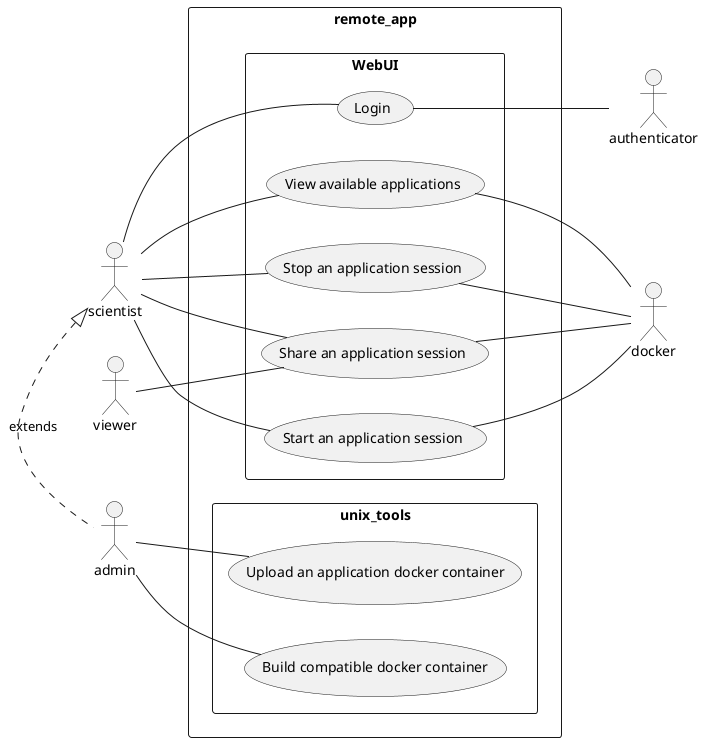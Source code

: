 @startuml
left to right direction

actor scientist
actor viewer
actor admin
actor docker
actor authenticator

scientist <|. admin : extends

rectangle remote_app {
rectangle  WebUI {
(Login) as (login)
(View available applications) as (list apps)
(Start an application session) as (run app)
(Stop an application session) as (stop app)
(Share an application session) as (share app)
}

rectangle unix_tools {
(Upload an application docker container) as (upload app)
(Build compatible docker container) as (build app)
}
}

scientist -- (login)
scientist -- (list apps)
scientist -- (run app)
scientist -- (share app)
scientist -- (stop app)

viewer -- (share app)

admin -- (upload app)
admin -- (build app)

(run app) -- docker
(stop app) -- docker
(share app) -- docker
(list apps) -- docker

(login) -- authenticator

@enduml
